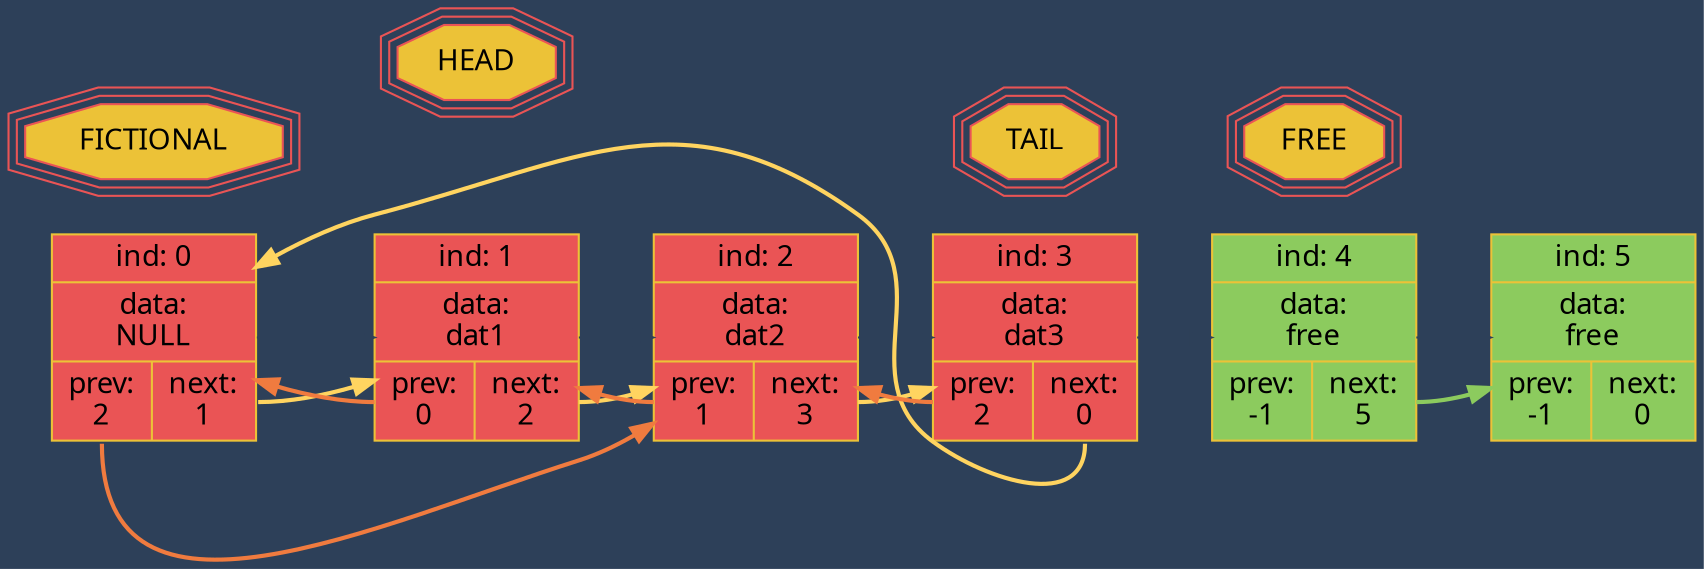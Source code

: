 digraph {
    rankdir=LR;
    bgcolor="#2D4059";

    NODE_0[shape="record", fontname="verdana",
        style=bold, style=filled,
        color="#ECC237", fillcolor="#EA5455",
        label = "{ <i>ind: 0 }|{ data:\nNULL} | {<p>prev:\n2 |<n>next:\n1}"];

    NODE_1[shape="record", fontname="verdana",
        style=bold, style=filled,
        color="#ECC237", fillcolor="#EA5455",
        label = "{ <i>ind: 1 }|{ data:\ndat1} | {<p>prev:\n0 |<n>next:\n2}"];
    NODE_2[shape="record", fontname="verdana",
        style=bold, style=filled,
        color="#ECC237", fillcolor="#EA5455",
        label = "{ <i>ind: 2 }|{ data:\ndat2} | {<p>prev:\n1 |<n>next:\n3}"];
    NODE_3[shape="record", fontname="verdana",
        style=bold, style=filled,
        color="#ECC237", fillcolor="#EA5455",
        label = "{ <i>ind: 3 }|{ data:\ndat3} | {<p>prev:\n2 |<n>next:\n0}"];


    NODE_4[shape="record", fontname="verdana",
        style=bold, style=filled,
        color="#ECC237", fillcolor="#8ccb5e",
        label = "{ <i>ind: 4 }|{ data:\nfree} | {<p>prev:\n-1 |<n>next:\n5}"];
    NODE_5[shape="record", fontname="verdana",
        style=bold, style=filled,
        color="#ECC237", fillcolor="#8ccb5e",
        label = "{ <i>ind: 5 }|{ data:\nfree} | {<p>prev:\n-1 |<n>next:\n0}"];


    /* #8ccb5e green */

    FICTIONAL[shape=tripleoctagon, style=filled,
    fontname="verdana", color="#EA5455", fillcolor="#ECC237"];

    HEAD[shape=tripleoctagon, style=filled,
    fontname="verdana", color="#EA5455", fillcolor="#ECC237"];

    TAIL[shape=tripleoctagon, style=filled,
    fontname="verdana", color="#EA5455", fillcolor="#ECC237"];

    FREE[shape=tripleoctagon, style=filled,
    fontname="verdana", color="#EA5455", fillcolor="#ECC237"];


    NODE_0->NODE_1[weight=10, color="#2D4059"];
    NODE_1->NODE_2[weight=10, color="#2D4059"];
    NODE_2->NODE_3[weight=10, color="#2D4059"];
    NODE_3->NODE_4[weight=10, color="#2D4059"];
    NODE_4->NODE_5[weight=10, color="#2D4059"];


    { rank=same; FICTIONAL; NODE_0; }
    { rank=same; HEAD; NODE_1; }
    { rank=same; TAIL; NODE_3; }
    { rank=same; FREE; NODE_4; }


    NODE_0:<p>->NODE_2[color="#F07B3F", penwidth=2];
    NODE_0:<n>->NODE_1[color="#FFD460", penwidth=2];

    NODE_1:<p>->NODE_0[color="#F07B3F", penwidth=2];
    NODE_1:<n>->NODE_2[color="#FFD460", penwidth=2];

    NODE_2:<p>->NODE_1[color="#F07B3F", penwidth=2];
    NODE_2:<n>->NODE_3[color="#FFD460", penwidth=2];

    NODE_3:<p>->NODE_2[color="#F07B3F", penwidth=2];
    NODE_3:<n>->NODE_0[color="#FFD460", penwidth=2];


    NODE_4:<n>->NODE_5[color="#8ccb5e", penwidth=2];

}
